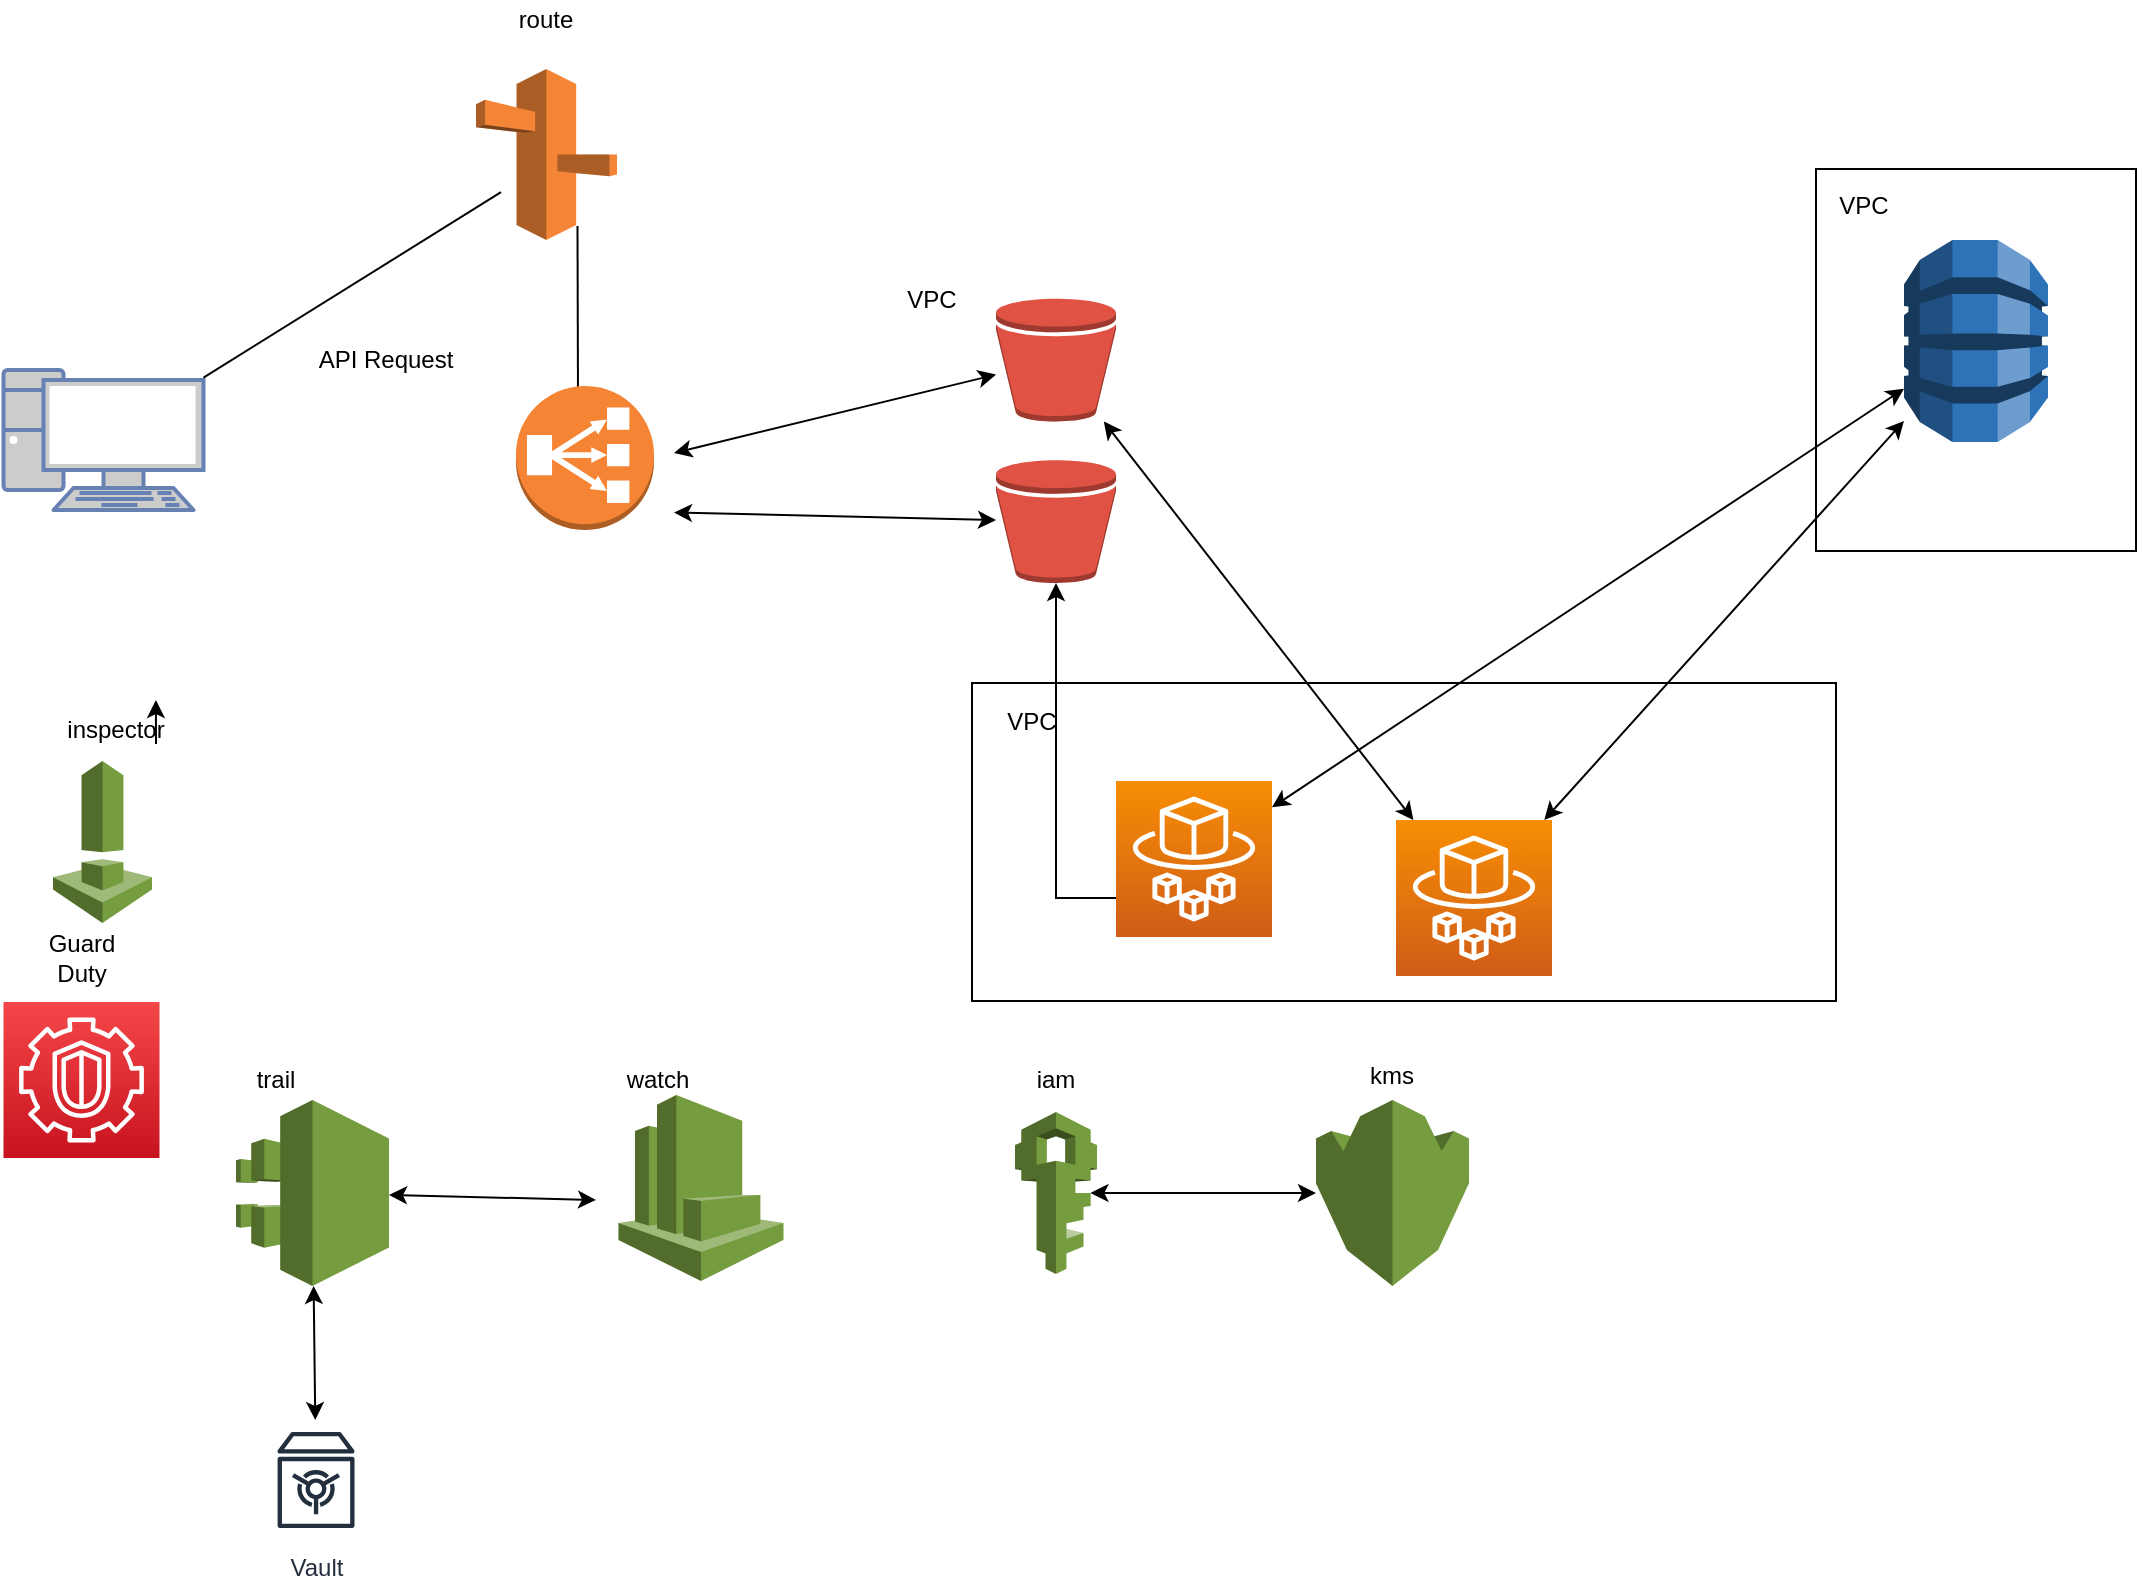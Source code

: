 <mxfile version="14.2.7" type="github">
  <diagram id="WXizay6rEE7Px-UXxYDs" name="Page-1">
    <mxGraphModel dx="1673" dy="2031" grid="1" gridSize="10" guides="1" tooltips="1" connect="1" arrows="1" fold="1" page="1" pageScale="1" pageWidth="850" pageHeight="1100" math="0" shadow="0">
      <root>
        <mxCell id="0" />
        <mxCell id="1" parent="0" />
        <mxCell id="BQBYbpuc5ngTH-l7yHoU-53" value="" style="rounded=0;whiteSpace=wrap;html=1;" vertex="1" parent="1">
          <mxGeometry x="990" y="74.5" width="160" height="191" as="geometry" />
        </mxCell>
        <mxCell id="BQBYbpuc5ngTH-l7yHoU-50" value="" style="rounded=0;whiteSpace=wrap;html=1;" vertex="1" parent="1">
          <mxGeometry x="568" y="331.5" width="432" height="159" as="geometry" />
        </mxCell>
        <mxCell id="BQBYbpuc5ngTH-l7yHoU-1" value="" style="fontColor=#0066CC;verticalAlign=top;verticalLabelPosition=bottom;labelPosition=center;align=center;html=1;outlineConnect=0;fillColor=#CCCCCC;strokeColor=#6881B3;gradientColor=none;gradientDirection=north;strokeWidth=2;shape=mxgraph.networks.pc;" vertex="1" parent="1">
          <mxGeometry x="83.75" y="175" width="100" height="70" as="geometry" />
        </mxCell>
        <mxCell id="BQBYbpuc5ngTH-l7yHoU-8" value="API Request" style="text;html=1;strokeColor=none;fillColor=none;align=center;verticalAlign=middle;whiteSpace=wrap;rounded=0;" vertex="1" parent="1">
          <mxGeometry x="210" y="160" width="130" height="20" as="geometry" />
        </mxCell>
        <mxCell id="BQBYbpuc5ngTH-l7yHoU-9" value="" style="endArrow=none;html=1;" edge="1" parent="1" source="BQBYbpuc5ngTH-l7yHoU-1">
          <mxGeometry width="50" height="50" relative="1" as="geometry">
            <mxPoint x="240" y="234.5" as="sourcePoint" />
            <mxPoint x="332.5" y="86.089" as="targetPoint" />
          </mxGeometry>
        </mxCell>
        <mxCell id="BQBYbpuc5ngTH-l7yHoU-23" value="" style="endArrow=none;html=1;entryX=0.5;entryY=1;entryDx=0;entryDy=0;entryPerimeter=0;" edge="1" parent="1">
          <mxGeometry width="50" height="50" relative="1" as="geometry">
            <mxPoint x="371" y="190" as="sourcePoint" />
            <mxPoint x="370.75" y="103" as="targetPoint" />
          </mxGeometry>
        </mxCell>
        <mxCell id="BQBYbpuc5ngTH-l7yHoU-24" value="" style="outlineConnect=0;dashed=0;verticalLabelPosition=bottom;verticalAlign=top;align=center;html=1;shape=mxgraph.aws3.cloudtrail;fillColor=#759C3E;gradientColor=none;" vertex="1" parent="1">
          <mxGeometry x="200" y="540" width="76.5" height="93" as="geometry" />
        </mxCell>
        <mxCell id="BQBYbpuc5ngTH-l7yHoU-25" value="" style="outlineConnect=0;dashed=0;verticalLabelPosition=bottom;verticalAlign=top;align=center;html=1;shape=mxgraph.aws3.cloudwatch;fillColor=#759C3E;gradientColor=none;" vertex="1" parent="1">
          <mxGeometry x="391.25" y="537.5" width="82.5" height="93" as="geometry" />
        </mxCell>
        <mxCell id="BQBYbpuc5ngTH-l7yHoU-28" value="" style="endArrow=classic;startArrow=classic;html=1;" edge="1" parent="1" source="BQBYbpuc5ngTH-l7yHoU-24">
          <mxGeometry width="50" height="50" relative="1" as="geometry">
            <mxPoint x="290" y="610" as="sourcePoint" />
            <mxPoint x="380" y="590" as="targetPoint" />
          </mxGeometry>
        </mxCell>
        <mxCell id="BQBYbpuc5ngTH-l7yHoU-30" value="" style="endArrow=classic;startArrow=classic;html=1;" edge="1" parent="1" source="BQBYbpuc5ngTH-l7yHoU-41">
          <mxGeometry width="50" height="50" relative="1" as="geometry">
            <mxPoint x="329.236" y="400" as="sourcePoint" />
            <mxPoint x="419" y="246.249" as="targetPoint" />
          </mxGeometry>
        </mxCell>
        <mxCell id="BQBYbpuc5ngTH-l7yHoU-31" style="edgeStyle=orthogonalEdgeStyle;rounded=0;orthogonalLoop=1;jettySize=auto;html=1;exitX=0.5;exitY=1;exitDx=0;exitDy=0;" edge="1" parent="1">
          <mxGeometry relative="1" as="geometry">
            <mxPoint x="165" y="392" as="sourcePoint" />
            <mxPoint x="165" y="392" as="targetPoint" />
          </mxGeometry>
        </mxCell>
        <mxCell id="BQBYbpuc5ngTH-l7yHoU-32" value="" style="outlineConnect=0;dashed=0;verticalLabelPosition=bottom;verticalAlign=top;align=center;html=1;shape=mxgraph.aws3.bucket;fillColor=#E05243;gradientColor=none;" vertex="1" parent="1">
          <mxGeometry x="580" y="139.25" width="60" height="61.5" as="geometry" />
        </mxCell>
        <mxCell id="BQBYbpuc5ngTH-l7yHoU-33" style="edgeStyle=orthogonalEdgeStyle;rounded=0;orthogonalLoop=1;jettySize=auto;html=1;exitX=0;exitY=0.75;exitDx=0;exitDy=0;exitPerimeter=0;entryX=0.5;entryY=1;entryDx=0;entryDy=0;entryPerimeter=0;" edge="1" parent="1" source="BQBYbpuc5ngTH-l7yHoU-34" target="BQBYbpuc5ngTH-l7yHoU-41">
          <mxGeometry relative="1" as="geometry">
            <mxPoint x="788" y="233.5" as="targetPoint" />
          </mxGeometry>
        </mxCell>
        <mxCell id="BQBYbpuc5ngTH-l7yHoU-34" value="" style="points=[[0,0,0],[0.25,0,0],[0.5,0,0],[0.75,0,0],[1,0,0],[0,1,0],[0.25,1,0],[0.5,1,0],[0.75,1,0],[1,1,0],[0,0.25,0],[0,0.5,0],[0,0.75,0],[1,0.25,0],[1,0.5,0],[1,0.75,0]];outlineConnect=0;fontColor=#232F3E;gradientColor=#F78E04;gradientDirection=north;fillColor=#D05C17;strokeColor=#ffffff;dashed=0;verticalLabelPosition=bottom;verticalAlign=top;align=center;html=1;fontSize=12;fontStyle=0;aspect=fixed;shape=mxgraph.aws4.resourceIcon;resIcon=mxgraph.aws4.fargate;" vertex="1" parent="1">
          <mxGeometry x="640" y="380.5" width="78" height="78" as="geometry" />
        </mxCell>
        <mxCell id="BQBYbpuc5ngTH-l7yHoU-37" value="" style="endArrow=classic;startArrow=classic;html=1;" edge="1" parent="1" source="BQBYbpuc5ngTH-l7yHoU-43" target="BQBYbpuc5ngTH-l7yHoU-45">
          <mxGeometry width="50" height="50" relative="1" as="geometry">
            <mxPoint x="828" y="223.75" as="sourcePoint" />
            <mxPoint x="978" y="223.75" as="targetPoint" />
          </mxGeometry>
        </mxCell>
        <mxCell id="BQBYbpuc5ngTH-l7yHoU-41" value="" style="outlineConnect=0;dashed=0;verticalLabelPosition=bottom;verticalAlign=top;align=center;html=1;shape=mxgraph.aws3.bucket;fillColor=#E05243;gradientColor=none;" vertex="1" parent="1">
          <mxGeometry x="580" y="220" width="60" height="61.5" as="geometry" />
        </mxCell>
        <mxCell id="BQBYbpuc5ngTH-l7yHoU-43" value="" style="points=[[0,0,0],[0.25,0,0],[0.5,0,0],[0.75,0,0],[1,0,0],[0,1,0],[0.25,1,0],[0.5,1,0],[0.75,1,0],[1,1,0],[0,0.25,0],[0,0.5,0],[0,0.75,0],[1,0.25,0],[1,0.5,0],[1,0.75,0]];outlineConnect=0;fontColor=#232F3E;gradientColor=#F78E04;gradientDirection=north;fillColor=#D05C17;strokeColor=#ffffff;dashed=0;verticalLabelPosition=bottom;verticalAlign=top;align=center;html=1;fontSize=12;fontStyle=0;aspect=fixed;shape=mxgraph.aws4.resourceIcon;resIcon=mxgraph.aws4.fargate;" vertex="1" parent="1">
          <mxGeometry x="780" y="400" width="78" height="78" as="geometry" />
        </mxCell>
        <mxCell id="BQBYbpuc5ngTH-l7yHoU-45" value="" style="outlineConnect=0;dashed=0;verticalLabelPosition=bottom;verticalAlign=top;align=center;html=1;shape=mxgraph.aws3.dynamo_db;fillColor=#2E73B8;gradientColor=none;" vertex="1" parent="1">
          <mxGeometry x="1034" y="110" width="72" height="101" as="geometry" />
        </mxCell>
        <mxCell id="BQBYbpuc5ngTH-l7yHoU-46" value="" style="endArrow=classic;startArrow=classic;html=1;" edge="1" parent="1" source="BQBYbpuc5ngTH-l7yHoU-34" target="BQBYbpuc5ngTH-l7yHoU-45">
          <mxGeometry width="50" height="50" relative="1" as="geometry">
            <mxPoint x="840" y="418.75" as="sourcePoint" />
            <mxPoint x="990" y="418.75" as="targetPoint" />
          </mxGeometry>
        </mxCell>
        <mxCell id="BQBYbpuc5ngTH-l7yHoU-47" value="" style="endArrow=classic;startArrow=classic;html=1;" edge="1" parent="1" target="BQBYbpuc5ngTH-l7yHoU-32">
          <mxGeometry width="50" height="50" relative="1" as="geometry">
            <mxPoint x="419" y="216.495" as="sourcePoint" />
            <mxPoint x="500" y="350" as="targetPoint" />
          </mxGeometry>
        </mxCell>
        <mxCell id="BQBYbpuc5ngTH-l7yHoU-48" value="" style="outlineConnect=0;dashed=0;verticalLabelPosition=bottom;verticalAlign=top;align=center;html=1;shape=mxgraph.aws3.iam;fillColor=#759C3E;gradientColor=none;" vertex="1" parent="1">
          <mxGeometry x="589.5" y="546" width="41" height="81" as="geometry" />
        </mxCell>
        <mxCell id="BQBYbpuc5ngTH-l7yHoU-51" value="VPC" style="text;html=1;strokeColor=none;fillColor=none;align=center;verticalAlign=middle;whiteSpace=wrap;rounded=0;" vertex="1" parent="1">
          <mxGeometry x="528" y="130" width="40" height="20" as="geometry" />
        </mxCell>
        <mxCell id="BQBYbpuc5ngTH-l7yHoU-52" value="VPC" style="text;html=1;strokeColor=none;fillColor=none;align=center;verticalAlign=middle;whiteSpace=wrap;rounded=0;" vertex="1" parent="1">
          <mxGeometry x="578" y="340.5" width="40" height="20" as="geometry" />
        </mxCell>
        <mxCell id="BQBYbpuc5ngTH-l7yHoU-54" value="VPC" style="text;html=1;strokeColor=none;fillColor=none;align=center;verticalAlign=middle;whiteSpace=wrap;rounded=0;" vertex="1" parent="1">
          <mxGeometry x="994" y="83" width="40" height="20" as="geometry" />
        </mxCell>
        <mxCell id="BQBYbpuc5ngTH-l7yHoU-55" value="" style="outlineConnect=0;dashed=0;verticalLabelPosition=bottom;verticalAlign=top;align=center;html=1;shape=mxgraph.aws3.classic_load_balancer;fillColor=#F58534;gradientColor=none;" vertex="1" parent="1">
          <mxGeometry x="340" y="183" width="69" height="72" as="geometry" />
        </mxCell>
        <mxCell id="BQBYbpuc5ngTH-l7yHoU-57" value="" style="endArrow=classic;startArrow=classic;html=1;" edge="1" parent="1" source="BQBYbpuc5ngTH-l7yHoU-43" target="BQBYbpuc5ngTH-l7yHoU-32">
          <mxGeometry width="50" height="50" relative="1" as="geometry">
            <mxPoint x="580" y="280" as="sourcePoint" />
            <mxPoint x="630" y="230" as="targetPoint" />
          </mxGeometry>
        </mxCell>
        <mxCell id="BQBYbpuc5ngTH-l7yHoU-59" value="" style="outlineConnect=0;dashed=0;verticalLabelPosition=bottom;verticalAlign=top;align=center;html=1;shape=mxgraph.aws3.kms;fillColor=#759C3E;gradientColor=none;" vertex="1" parent="1">
          <mxGeometry x="740" y="540" width="76.5" height="93" as="geometry" />
        </mxCell>
        <mxCell id="BQBYbpuc5ngTH-l7yHoU-60" value="" style="endArrow=classic;startArrow=classic;html=1;exitX=0.92;exitY=0.5;exitDx=0;exitDy=0;exitPerimeter=0;" edge="1" parent="1" source="BQBYbpuc5ngTH-l7yHoU-48" target="BQBYbpuc5ngTH-l7yHoU-59">
          <mxGeometry width="50" height="50" relative="1" as="geometry">
            <mxPoint x="580" y="280" as="sourcePoint" />
            <mxPoint x="630" y="230" as="targetPoint" />
          </mxGeometry>
        </mxCell>
        <mxCell id="BQBYbpuc5ngTH-l7yHoU-61" value="" style="outlineConnect=0;dashed=0;verticalLabelPosition=bottom;verticalAlign=top;align=center;html=1;shape=mxgraph.aws3.inspector;fillColor=#759C3E;gradientColor=none;" vertex="1" parent="1">
          <mxGeometry x="108.5" y="370.5" width="49.5" height="81" as="geometry" />
        </mxCell>
        <mxCell id="BQBYbpuc5ngTH-l7yHoU-68" value="" style="outlineConnect=0;dashed=0;verticalLabelPosition=bottom;verticalAlign=top;align=center;html=1;shape=mxgraph.aws3.route_53;fillColor=#F58536;gradientColor=none;" vertex="1" parent="1">
          <mxGeometry x="320" y="24.5" width="70.5" height="85.5" as="geometry" />
        </mxCell>
        <mxCell id="BQBYbpuc5ngTH-l7yHoU-69" value="" style="points=[[0,0,0],[0.25,0,0],[0.5,0,0],[0.75,0,0],[1,0,0],[0,1,0],[0.25,1,0],[0.5,1,0],[0.75,1,0],[1,1,0],[0,0.25,0],[0,0.5,0],[0,0.75,0],[1,0.25,0],[1,0.5,0],[1,0.75,0]];outlineConnect=0;fontColor=#232F3E;gradientColor=#F54749;gradientDirection=north;fillColor=#C7131F;strokeColor=#ffffff;dashed=0;verticalLabelPosition=bottom;verticalAlign=top;align=center;html=1;fontSize=12;fontStyle=0;aspect=fixed;shape=mxgraph.aws4.resourceIcon;resIcon=mxgraph.aws4.guardduty;" vertex="1" parent="1">
          <mxGeometry x="83.75" y="491" width="78" height="78" as="geometry" />
        </mxCell>
        <mxCell id="BQBYbpuc5ngTH-l7yHoU-70" value="Guard Duty" style="text;html=1;strokeColor=none;fillColor=none;align=center;verticalAlign=middle;whiteSpace=wrap;rounded=0;" vertex="1" parent="1">
          <mxGeometry x="102.75" y="458.5" width="40" height="20" as="geometry" />
        </mxCell>
        <mxCell id="BQBYbpuc5ngTH-l7yHoU-71" value="kms" style="text;html=1;strokeColor=none;fillColor=none;align=center;verticalAlign=middle;whiteSpace=wrap;rounded=0;" vertex="1" parent="1">
          <mxGeometry x="758.25" y="517.5" width="40" height="20" as="geometry" />
        </mxCell>
        <mxCell id="BQBYbpuc5ngTH-l7yHoU-77" style="edgeStyle=orthogonalEdgeStyle;rounded=0;orthogonalLoop=1;jettySize=auto;html=1;exitX=1;exitY=0.5;exitDx=0;exitDy=0;" edge="1" parent="1" source="BQBYbpuc5ngTH-l7yHoU-72">
          <mxGeometry relative="1" as="geometry">
            <mxPoint x="159.941" y="340" as="targetPoint" />
          </mxGeometry>
        </mxCell>
        <mxCell id="BQBYbpuc5ngTH-l7yHoU-72" value="&lt;div&gt;inspector&lt;/div&gt;&lt;div&gt;&lt;br&gt;&lt;/div&gt;" style="text;html=1;strokeColor=none;fillColor=none;align=center;verticalAlign=middle;whiteSpace=wrap;rounded=0;" vertex="1" parent="1">
          <mxGeometry x="120" y="352" width="40" height="20" as="geometry" />
        </mxCell>
        <mxCell id="BQBYbpuc5ngTH-l7yHoU-73" value="trail" style="text;html=1;strokeColor=none;fillColor=none;align=center;verticalAlign=middle;whiteSpace=wrap;rounded=0;" vertex="1" parent="1">
          <mxGeometry x="200" y="520" width="40" height="20" as="geometry" />
        </mxCell>
        <mxCell id="BQBYbpuc5ngTH-l7yHoU-74" value="watch" style="text;html=1;strokeColor=none;fillColor=none;align=center;verticalAlign=middle;whiteSpace=wrap;rounded=0;" vertex="1" parent="1">
          <mxGeometry x="391.25" y="520" width="40" height="20" as="geometry" />
        </mxCell>
        <mxCell id="BQBYbpuc5ngTH-l7yHoU-75" value="route" style="text;html=1;strokeColor=none;fillColor=none;align=center;verticalAlign=middle;whiteSpace=wrap;rounded=0;" vertex="1" parent="1">
          <mxGeometry x="335.25" y="-10" width="40" height="20" as="geometry" />
        </mxCell>
        <mxCell id="BQBYbpuc5ngTH-l7yHoU-76" value="iam" style="text;html=1;strokeColor=none;fillColor=none;align=center;verticalAlign=middle;whiteSpace=wrap;rounded=0;" vertex="1" parent="1">
          <mxGeometry x="589.5" y="520" width="40" height="20" as="geometry" />
        </mxCell>
        <mxCell id="BQBYbpuc5ngTH-l7yHoU-78" value="Vault" style="outlineConnect=0;fontColor=#232F3E;gradientColor=none;strokeColor=#232F3E;fillColor=#ffffff;dashed=0;verticalLabelPosition=bottom;verticalAlign=top;align=center;html=1;fontSize=12;fontStyle=0;aspect=fixed;shape=mxgraph.aws4.resourceIcon;resIcon=mxgraph.aws4.vault;" vertex="1" parent="1">
          <mxGeometry x="210" y="700" width="60" height="60" as="geometry" />
        </mxCell>
        <mxCell id="BQBYbpuc5ngTH-l7yHoU-79" value="" style="endArrow=classic;startArrow=classic;html=1;" edge="1" parent="1" source="BQBYbpuc5ngTH-l7yHoU-78" target="BQBYbpuc5ngTH-l7yHoU-24">
          <mxGeometry width="50" height="50" relative="1" as="geometry">
            <mxPoint x="580" y="420" as="sourcePoint" />
            <mxPoint x="630" y="370" as="targetPoint" />
          </mxGeometry>
        </mxCell>
      </root>
    </mxGraphModel>
  </diagram>
</mxfile>
